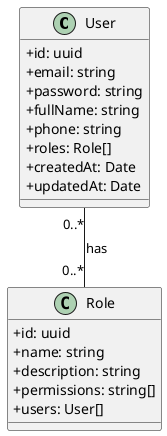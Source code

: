 @startuml database_schema
skinparam classAttributeIconSize 0

class User {
  + id: uuid
  + email: string
  + password: string
  + fullName: string
  + phone: string
  + roles: Role[]
  + createdAt: Date
  + updatedAt: Date
}

class Role {
  + id: uuid
  + name: string
  + description: string
  + permissions: string[]
  + users: User[]
}

User "0..*" -- "0..*" Role : has

@enduml 